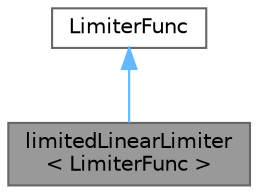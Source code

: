 digraph "limitedLinearLimiter&lt; LimiterFunc &gt;"
{
 // LATEX_PDF_SIZE
  bgcolor="transparent";
  edge [fontname=Helvetica,fontsize=10,labelfontname=Helvetica,labelfontsize=10];
  node [fontname=Helvetica,fontsize=10,shape=box,height=0.2,width=0.4];
  Node1 [id="Node000001",label="limitedLinearLimiter\l\< LimiterFunc \>",height=0.2,width=0.4,color="gray40", fillcolor="grey60", style="filled", fontcolor="black",tooltip="Class with limiter function which returns the limiter for the TVD limited linear differencing scheme ..."];
  Node2 -> Node1 [id="edge1_Node000001_Node000002",dir="back",color="steelblue1",style="solid",tooltip=" "];
  Node2 [id="Node000002",label="LimiterFunc",height=0.2,width=0.4,color="gray40", fillcolor="white", style="filled",tooltip=" "];
}
